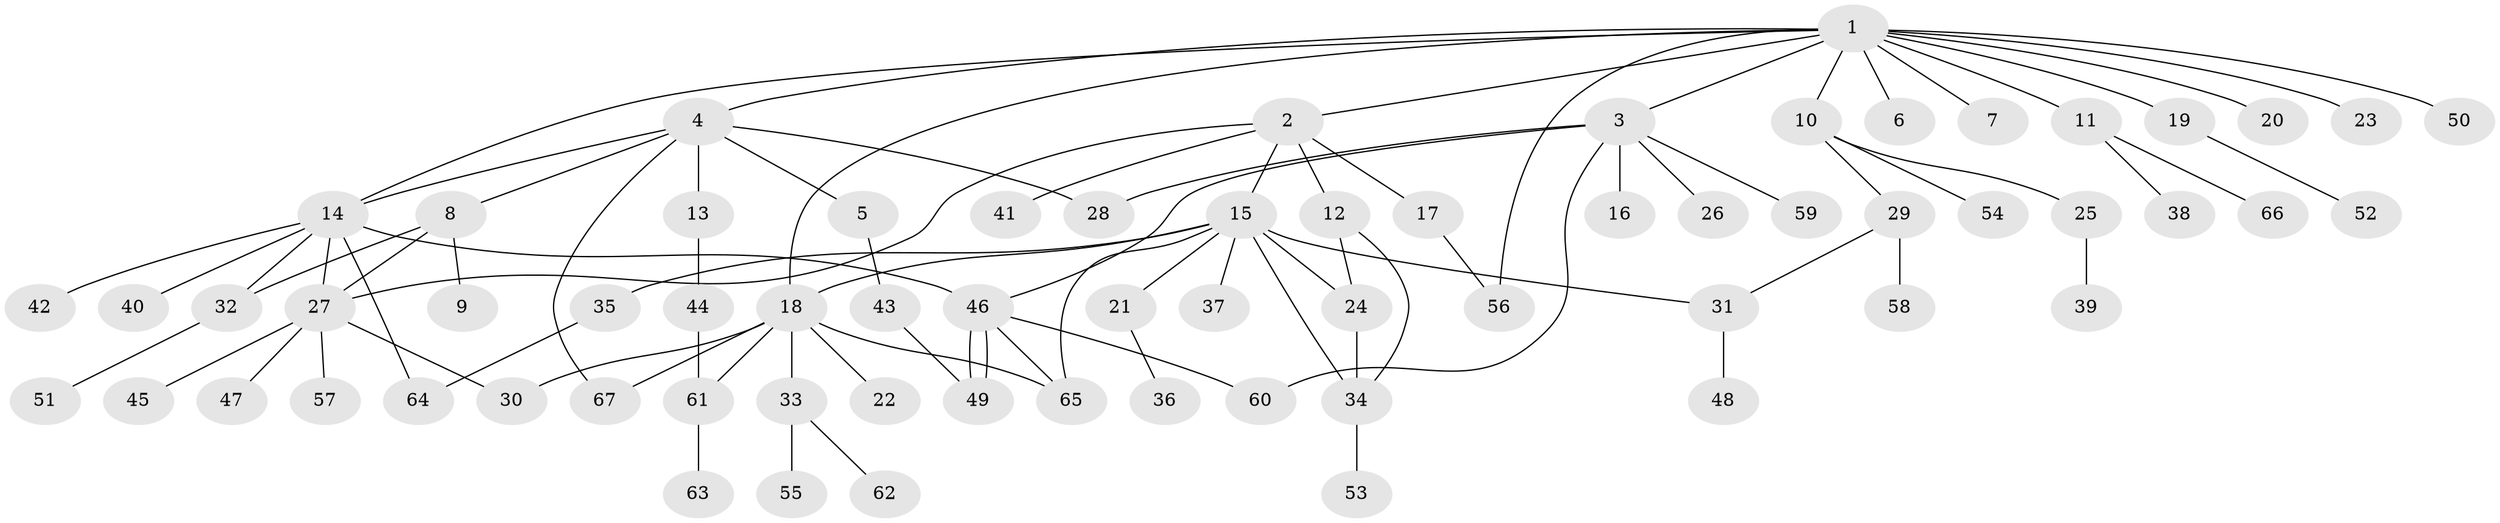 // Generated by graph-tools (version 1.1) at 2025/35/03/09/25 02:35:21]
// undirected, 67 vertices, 87 edges
graph export_dot {
graph [start="1"]
  node [color=gray90,style=filled];
  1;
  2;
  3;
  4;
  5;
  6;
  7;
  8;
  9;
  10;
  11;
  12;
  13;
  14;
  15;
  16;
  17;
  18;
  19;
  20;
  21;
  22;
  23;
  24;
  25;
  26;
  27;
  28;
  29;
  30;
  31;
  32;
  33;
  34;
  35;
  36;
  37;
  38;
  39;
  40;
  41;
  42;
  43;
  44;
  45;
  46;
  47;
  48;
  49;
  50;
  51;
  52;
  53;
  54;
  55;
  56;
  57;
  58;
  59;
  60;
  61;
  62;
  63;
  64;
  65;
  66;
  67;
  1 -- 2;
  1 -- 3;
  1 -- 4;
  1 -- 6;
  1 -- 7;
  1 -- 10;
  1 -- 11;
  1 -- 14;
  1 -- 18;
  1 -- 19;
  1 -- 20;
  1 -- 23;
  1 -- 50;
  1 -- 56;
  2 -- 12;
  2 -- 15;
  2 -- 17;
  2 -- 27;
  2 -- 41;
  3 -- 16;
  3 -- 26;
  3 -- 28;
  3 -- 46;
  3 -- 59;
  3 -- 60;
  4 -- 5;
  4 -- 8;
  4 -- 13;
  4 -- 14;
  4 -- 28;
  4 -- 67;
  5 -- 43;
  8 -- 9;
  8 -- 27;
  8 -- 32;
  10 -- 25;
  10 -- 29;
  10 -- 54;
  11 -- 38;
  11 -- 66;
  12 -- 24;
  12 -- 34;
  13 -- 44;
  14 -- 27;
  14 -- 32;
  14 -- 40;
  14 -- 42;
  14 -- 46;
  14 -- 64;
  15 -- 18;
  15 -- 21;
  15 -- 24;
  15 -- 31;
  15 -- 34;
  15 -- 35;
  15 -- 37;
  15 -- 65;
  17 -- 56;
  18 -- 22;
  18 -- 30;
  18 -- 33;
  18 -- 61;
  18 -- 65;
  18 -- 67;
  19 -- 52;
  21 -- 36;
  24 -- 34;
  25 -- 39;
  27 -- 30;
  27 -- 45;
  27 -- 47;
  27 -- 57;
  29 -- 31;
  29 -- 58;
  31 -- 48;
  32 -- 51;
  33 -- 55;
  33 -- 62;
  34 -- 53;
  35 -- 64;
  43 -- 49;
  44 -- 61;
  46 -- 49;
  46 -- 49;
  46 -- 60;
  46 -- 65;
  61 -- 63;
}
